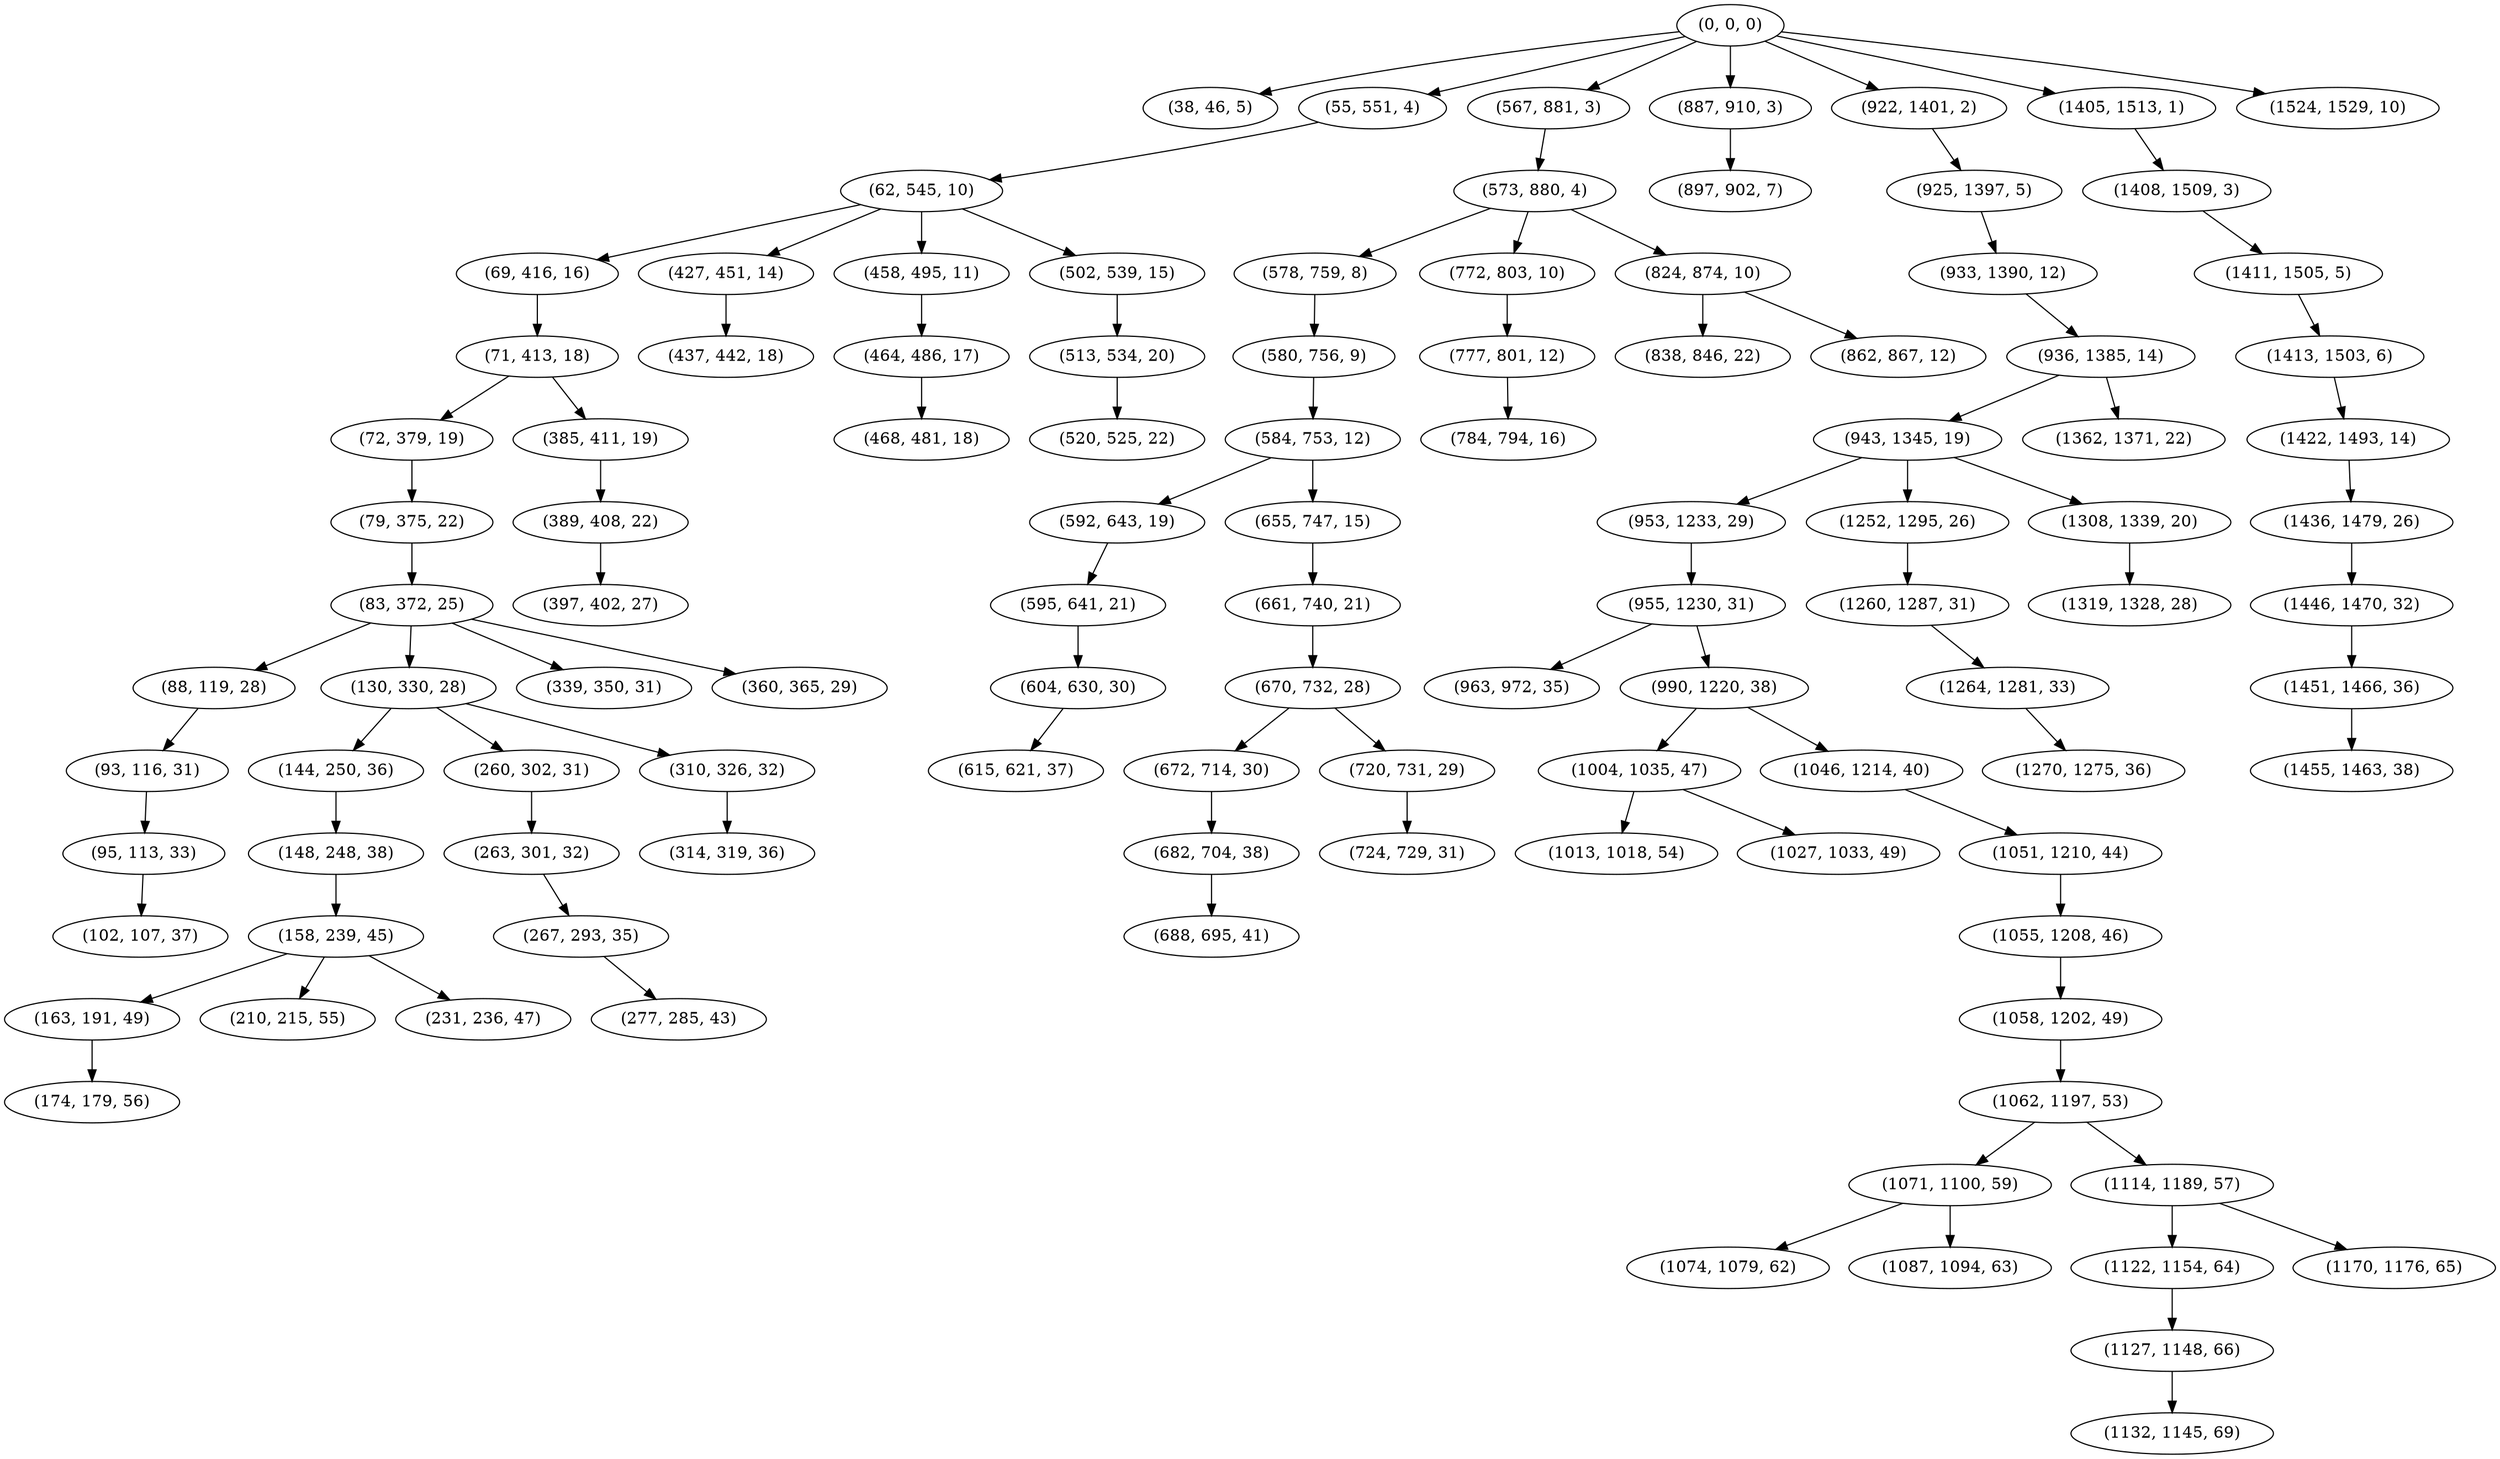 digraph tree {
    "(0, 0, 0)";
    "(38, 46, 5)";
    "(55, 551, 4)";
    "(62, 545, 10)";
    "(69, 416, 16)";
    "(71, 413, 18)";
    "(72, 379, 19)";
    "(79, 375, 22)";
    "(83, 372, 25)";
    "(88, 119, 28)";
    "(93, 116, 31)";
    "(95, 113, 33)";
    "(102, 107, 37)";
    "(130, 330, 28)";
    "(144, 250, 36)";
    "(148, 248, 38)";
    "(158, 239, 45)";
    "(163, 191, 49)";
    "(174, 179, 56)";
    "(210, 215, 55)";
    "(231, 236, 47)";
    "(260, 302, 31)";
    "(263, 301, 32)";
    "(267, 293, 35)";
    "(277, 285, 43)";
    "(310, 326, 32)";
    "(314, 319, 36)";
    "(339, 350, 31)";
    "(360, 365, 29)";
    "(385, 411, 19)";
    "(389, 408, 22)";
    "(397, 402, 27)";
    "(427, 451, 14)";
    "(437, 442, 18)";
    "(458, 495, 11)";
    "(464, 486, 17)";
    "(468, 481, 18)";
    "(502, 539, 15)";
    "(513, 534, 20)";
    "(520, 525, 22)";
    "(567, 881, 3)";
    "(573, 880, 4)";
    "(578, 759, 8)";
    "(580, 756, 9)";
    "(584, 753, 12)";
    "(592, 643, 19)";
    "(595, 641, 21)";
    "(604, 630, 30)";
    "(615, 621, 37)";
    "(655, 747, 15)";
    "(661, 740, 21)";
    "(670, 732, 28)";
    "(672, 714, 30)";
    "(682, 704, 38)";
    "(688, 695, 41)";
    "(720, 731, 29)";
    "(724, 729, 31)";
    "(772, 803, 10)";
    "(777, 801, 12)";
    "(784, 794, 16)";
    "(824, 874, 10)";
    "(838, 846, 22)";
    "(862, 867, 12)";
    "(887, 910, 3)";
    "(897, 902, 7)";
    "(922, 1401, 2)";
    "(925, 1397, 5)";
    "(933, 1390, 12)";
    "(936, 1385, 14)";
    "(943, 1345, 19)";
    "(953, 1233, 29)";
    "(955, 1230, 31)";
    "(963, 972, 35)";
    "(990, 1220, 38)";
    "(1004, 1035, 47)";
    "(1013, 1018, 54)";
    "(1027, 1033, 49)";
    "(1046, 1214, 40)";
    "(1051, 1210, 44)";
    "(1055, 1208, 46)";
    "(1058, 1202, 49)";
    "(1062, 1197, 53)";
    "(1071, 1100, 59)";
    "(1074, 1079, 62)";
    "(1087, 1094, 63)";
    "(1114, 1189, 57)";
    "(1122, 1154, 64)";
    "(1127, 1148, 66)";
    "(1132, 1145, 69)";
    "(1170, 1176, 65)";
    "(1252, 1295, 26)";
    "(1260, 1287, 31)";
    "(1264, 1281, 33)";
    "(1270, 1275, 36)";
    "(1308, 1339, 20)";
    "(1319, 1328, 28)";
    "(1362, 1371, 22)";
    "(1405, 1513, 1)";
    "(1408, 1509, 3)";
    "(1411, 1505, 5)";
    "(1413, 1503, 6)";
    "(1422, 1493, 14)";
    "(1436, 1479, 26)";
    "(1446, 1470, 32)";
    "(1451, 1466, 36)";
    "(1455, 1463, 38)";
    "(1524, 1529, 10)";
    "(0, 0, 0)" -> "(38, 46, 5)";
    "(0, 0, 0)" -> "(55, 551, 4)";
    "(0, 0, 0)" -> "(567, 881, 3)";
    "(0, 0, 0)" -> "(887, 910, 3)";
    "(0, 0, 0)" -> "(922, 1401, 2)";
    "(0, 0, 0)" -> "(1405, 1513, 1)";
    "(0, 0, 0)" -> "(1524, 1529, 10)";
    "(55, 551, 4)" -> "(62, 545, 10)";
    "(62, 545, 10)" -> "(69, 416, 16)";
    "(62, 545, 10)" -> "(427, 451, 14)";
    "(62, 545, 10)" -> "(458, 495, 11)";
    "(62, 545, 10)" -> "(502, 539, 15)";
    "(69, 416, 16)" -> "(71, 413, 18)";
    "(71, 413, 18)" -> "(72, 379, 19)";
    "(71, 413, 18)" -> "(385, 411, 19)";
    "(72, 379, 19)" -> "(79, 375, 22)";
    "(79, 375, 22)" -> "(83, 372, 25)";
    "(83, 372, 25)" -> "(88, 119, 28)";
    "(83, 372, 25)" -> "(130, 330, 28)";
    "(83, 372, 25)" -> "(339, 350, 31)";
    "(83, 372, 25)" -> "(360, 365, 29)";
    "(88, 119, 28)" -> "(93, 116, 31)";
    "(93, 116, 31)" -> "(95, 113, 33)";
    "(95, 113, 33)" -> "(102, 107, 37)";
    "(130, 330, 28)" -> "(144, 250, 36)";
    "(130, 330, 28)" -> "(260, 302, 31)";
    "(130, 330, 28)" -> "(310, 326, 32)";
    "(144, 250, 36)" -> "(148, 248, 38)";
    "(148, 248, 38)" -> "(158, 239, 45)";
    "(158, 239, 45)" -> "(163, 191, 49)";
    "(158, 239, 45)" -> "(210, 215, 55)";
    "(158, 239, 45)" -> "(231, 236, 47)";
    "(163, 191, 49)" -> "(174, 179, 56)";
    "(260, 302, 31)" -> "(263, 301, 32)";
    "(263, 301, 32)" -> "(267, 293, 35)";
    "(267, 293, 35)" -> "(277, 285, 43)";
    "(310, 326, 32)" -> "(314, 319, 36)";
    "(385, 411, 19)" -> "(389, 408, 22)";
    "(389, 408, 22)" -> "(397, 402, 27)";
    "(427, 451, 14)" -> "(437, 442, 18)";
    "(458, 495, 11)" -> "(464, 486, 17)";
    "(464, 486, 17)" -> "(468, 481, 18)";
    "(502, 539, 15)" -> "(513, 534, 20)";
    "(513, 534, 20)" -> "(520, 525, 22)";
    "(567, 881, 3)" -> "(573, 880, 4)";
    "(573, 880, 4)" -> "(578, 759, 8)";
    "(573, 880, 4)" -> "(772, 803, 10)";
    "(573, 880, 4)" -> "(824, 874, 10)";
    "(578, 759, 8)" -> "(580, 756, 9)";
    "(580, 756, 9)" -> "(584, 753, 12)";
    "(584, 753, 12)" -> "(592, 643, 19)";
    "(584, 753, 12)" -> "(655, 747, 15)";
    "(592, 643, 19)" -> "(595, 641, 21)";
    "(595, 641, 21)" -> "(604, 630, 30)";
    "(604, 630, 30)" -> "(615, 621, 37)";
    "(655, 747, 15)" -> "(661, 740, 21)";
    "(661, 740, 21)" -> "(670, 732, 28)";
    "(670, 732, 28)" -> "(672, 714, 30)";
    "(670, 732, 28)" -> "(720, 731, 29)";
    "(672, 714, 30)" -> "(682, 704, 38)";
    "(682, 704, 38)" -> "(688, 695, 41)";
    "(720, 731, 29)" -> "(724, 729, 31)";
    "(772, 803, 10)" -> "(777, 801, 12)";
    "(777, 801, 12)" -> "(784, 794, 16)";
    "(824, 874, 10)" -> "(838, 846, 22)";
    "(824, 874, 10)" -> "(862, 867, 12)";
    "(887, 910, 3)" -> "(897, 902, 7)";
    "(922, 1401, 2)" -> "(925, 1397, 5)";
    "(925, 1397, 5)" -> "(933, 1390, 12)";
    "(933, 1390, 12)" -> "(936, 1385, 14)";
    "(936, 1385, 14)" -> "(943, 1345, 19)";
    "(936, 1385, 14)" -> "(1362, 1371, 22)";
    "(943, 1345, 19)" -> "(953, 1233, 29)";
    "(943, 1345, 19)" -> "(1252, 1295, 26)";
    "(943, 1345, 19)" -> "(1308, 1339, 20)";
    "(953, 1233, 29)" -> "(955, 1230, 31)";
    "(955, 1230, 31)" -> "(963, 972, 35)";
    "(955, 1230, 31)" -> "(990, 1220, 38)";
    "(990, 1220, 38)" -> "(1004, 1035, 47)";
    "(990, 1220, 38)" -> "(1046, 1214, 40)";
    "(1004, 1035, 47)" -> "(1013, 1018, 54)";
    "(1004, 1035, 47)" -> "(1027, 1033, 49)";
    "(1046, 1214, 40)" -> "(1051, 1210, 44)";
    "(1051, 1210, 44)" -> "(1055, 1208, 46)";
    "(1055, 1208, 46)" -> "(1058, 1202, 49)";
    "(1058, 1202, 49)" -> "(1062, 1197, 53)";
    "(1062, 1197, 53)" -> "(1071, 1100, 59)";
    "(1062, 1197, 53)" -> "(1114, 1189, 57)";
    "(1071, 1100, 59)" -> "(1074, 1079, 62)";
    "(1071, 1100, 59)" -> "(1087, 1094, 63)";
    "(1114, 1189, 57)" -> "(1122, 1154, 64)";
    "(1114, 1189, 57)" -> "(1170, 1176, 65)";
    "(1122, 1154, 64)" -> "(1127, 1148, 66)";
    "(1127, 1148, 66)" -> "(1132, 1145, 69)";
    "(1252, 1295, 26)" -> "(1260, 1287, 31)";
    "(1260, 1287, 31)" -> "(1264, 1281, 33)";
    "(1264, 1281, 33)" -> "(1270, 1275, 36)";
    "(1308, 1339, 20)" -> "(1319, 1328, 28)";
    "(1405, 1513, 1)" -> "(1408, 1509, 3)";
    "(1408, 1509, 3)" -> "(1411, 1505, 5)";
    "(1411, 1505, 5)" -> "(1413, 1503, 6)";
    "(1413, 1503, 6)" -> "(1422, 1493, 14)";
    "(1422, 1493, 14)" -> "(1436, 1479, 26)";
    "(1436, 1479, 26)" -> "(1446, 1470, 32)";
    "(1446, 1470, 32)" -> "(1451, 1466, 36)";
    "(1451, 1466, 36)" -> "(1455, 1463, 38)";
}
